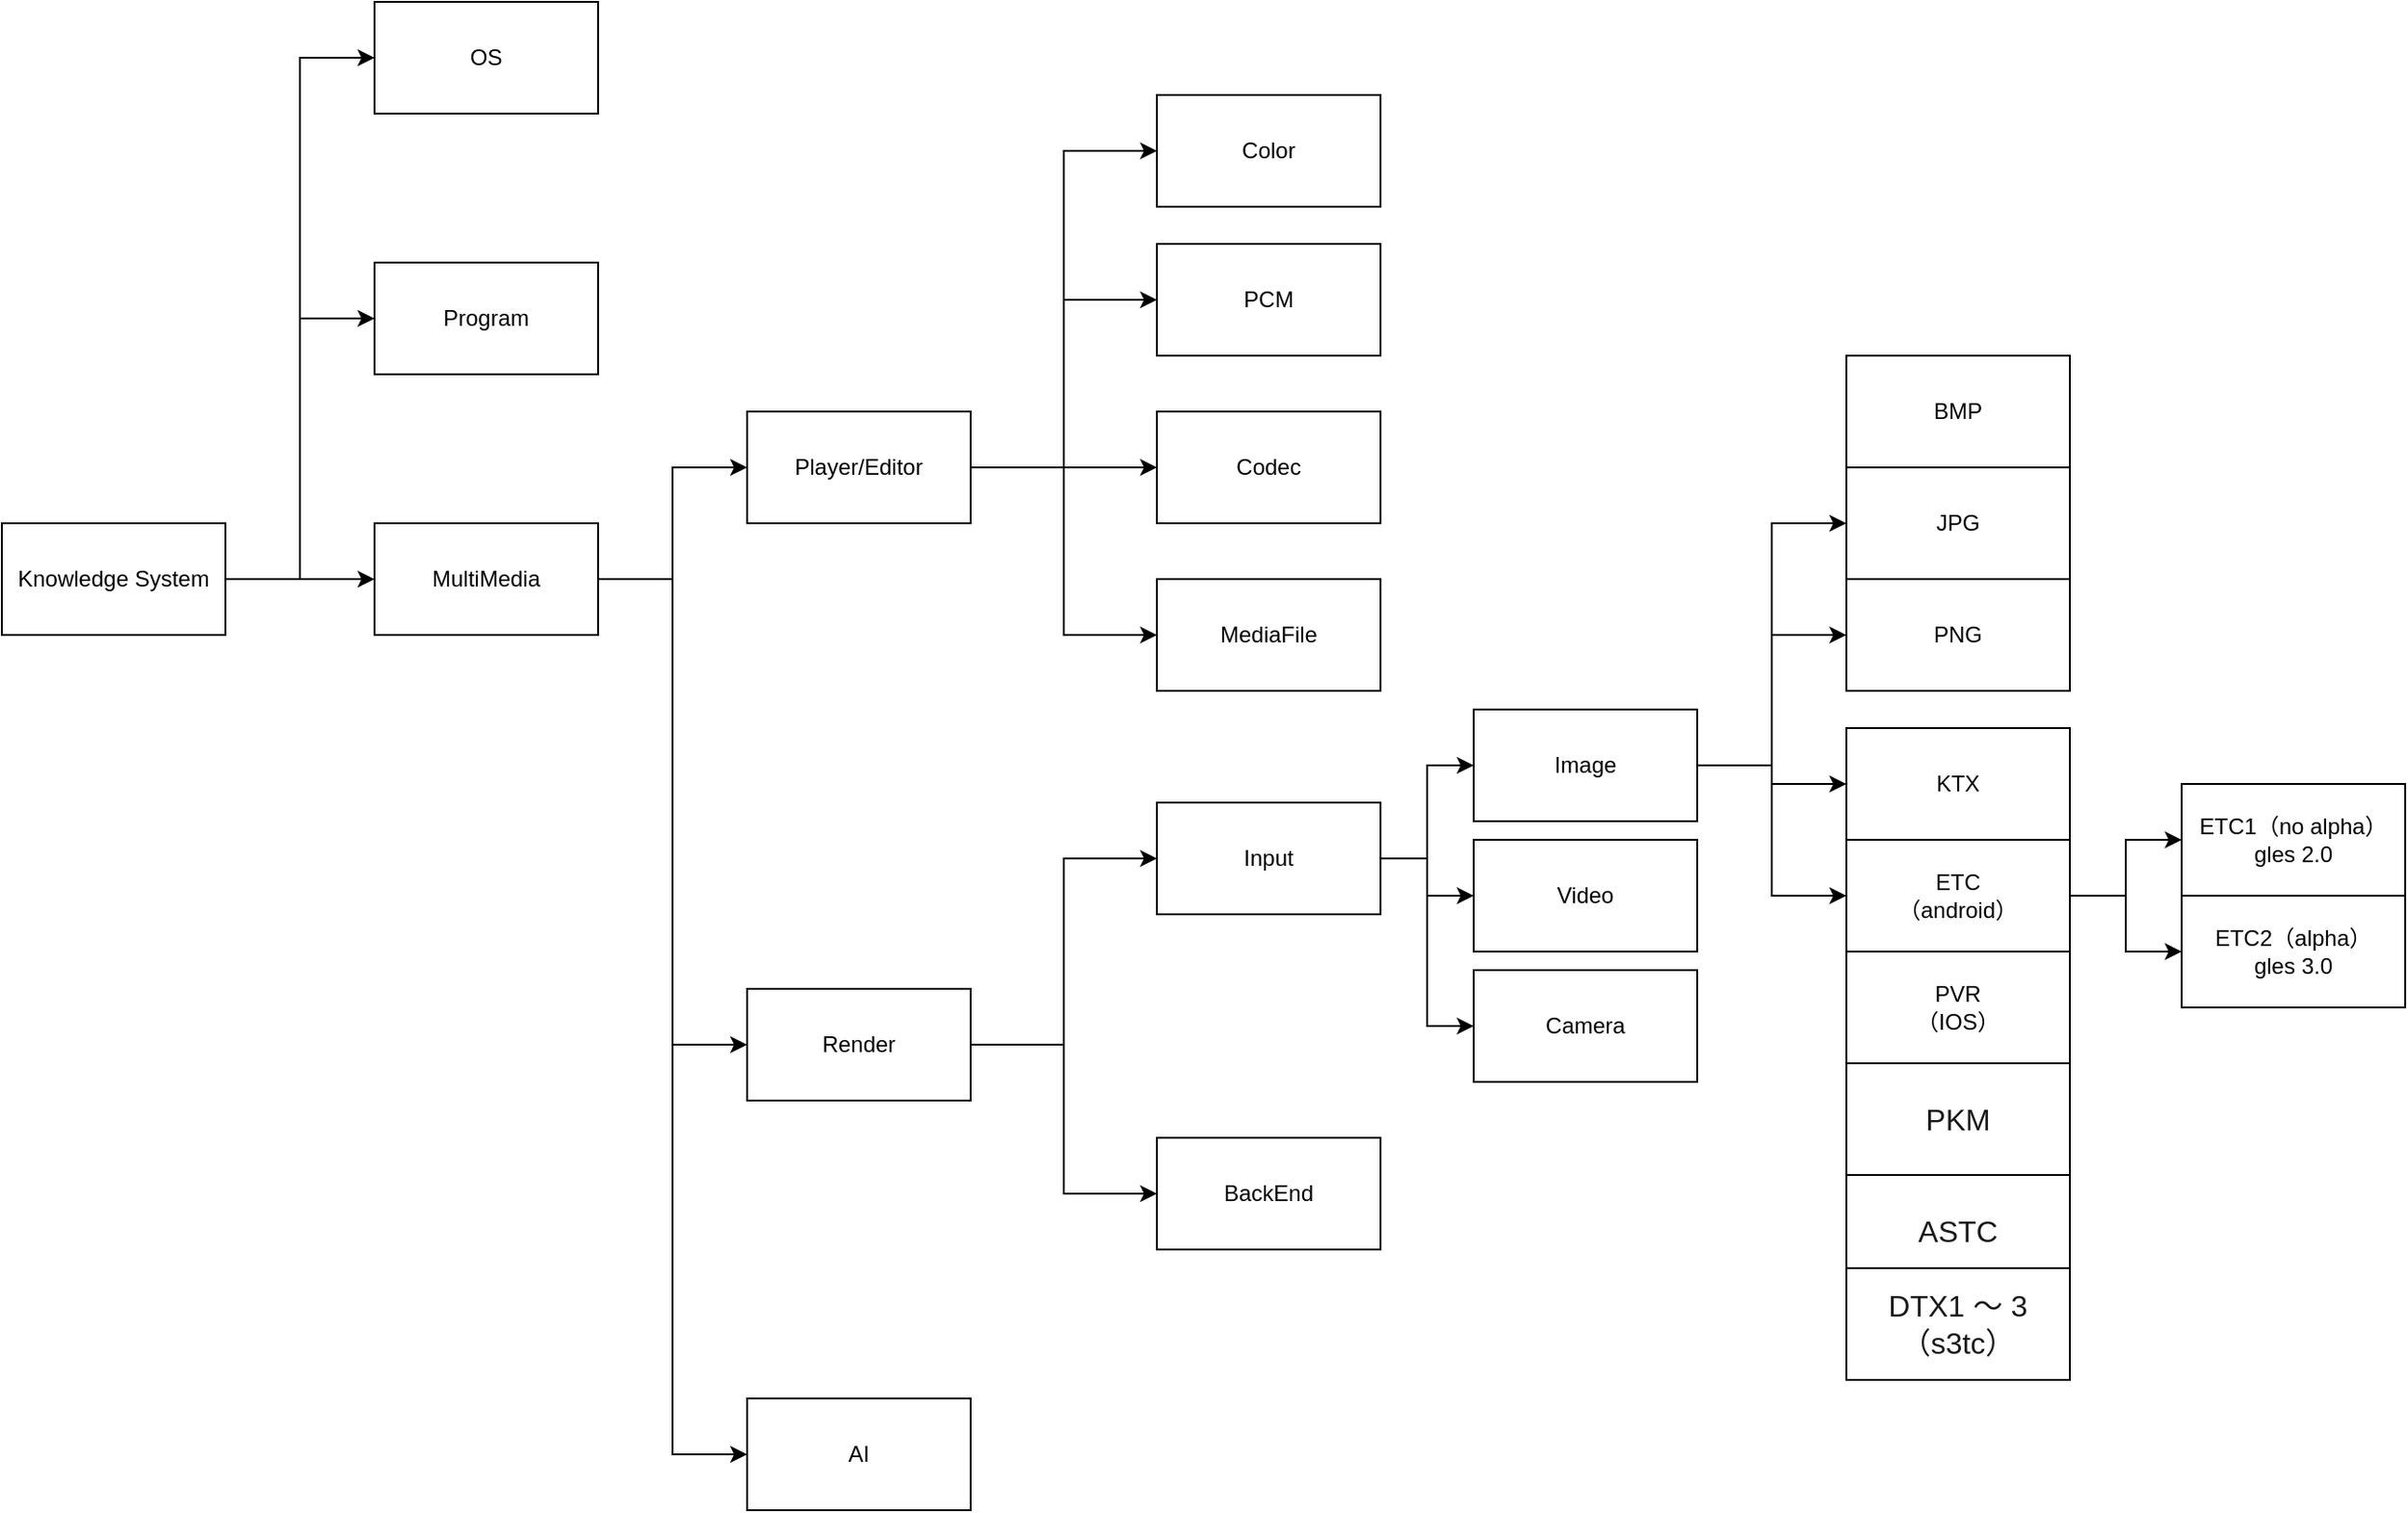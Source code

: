 <mxfile version="15.9.4" type="github">
  <diagram id="-8n35G8wWFrllf_d6P62" name="Page-1">
    <mxGraphModel dx="1298" dy="841" grid="1" gridSize="10" guides="1" tooltips="1" connect="1" arrows="1" fold="1" page="1" pageScale="1" pageWidth="827" pageHeight="1169" math="0" shadow="0">
      <root>
        <mxCell id="0" />
        <mxCell id="1" parent="0" />
        <mxCell id="N_alkpdlt-aL1FBQk0Id-3" value="" style="edgeStyle=orthogonalEdgeStyle;rounded=0;orthogonalLoop=1;jettySize=auto;html=1;" edge="1" parent="1" source="N_alkpdlt-aL1FBQk0Id-1" target="N_alkpdlt-aL1FBQk0Id-2">
          <mxGeometry relative="1" as="geometry" />
        </mxCell>
        <mxCell id="N_alkpdlt-aL1FBQk0Id-4" style="edgeStyle=orthogonalEdgeStyle;rounded=0;orthogonalLoop=1;jettySize=auto;html=1;entryX=0;entryY=0.5;entryDx=0;entryDy=0;" edge="1" parent="1" source="N_alkpdlt-aL1FBQk0Id-1" target="N_alkpdlt-aL1FBQk0Id-5">
          <mxGeometry relative="1" as="geometry">
            <mxPoint x="210" y="220" as="targetPoint" />
          </mxGeometry>
        </mxCell>
        <mxCell id="N_alkpdlt-aL1FBQk0Id-11" style="edgeStyle=orthogonalEdgeStyle;rounded=0;orthogonalLoop=1;jettySize=auto;html=1;entryX=0;entryY=0.5;entryDx=0;entryDy=0;" edge="1" parent="1" source="N_alkpdlt-aL1FBQk0Id-1" target="N_alkpdlt-aL1FBQk0Id-10">
          <mxGeometry relative="1" as="geometry" />
        </mxCell>
        <mxCell id="N_alkpdlt-aL1FBQk0Id-1" value="Knowledge System" style="whiteSpace=wrap;html=1;" vertex="1" parent="1">
          <mxGeometry x="50" y="330" width="120" height="60" as="geometry" />
        </mxCell>
        <mxCell id="N_alkpdlt-aL1FBQk0Id-7" value="" style="edgeStyle=orthogonalEdgeStyle;rounded=0;orthogonalLoop=1;jettySize=auto;html=1;" edge="1" parent="1" source="N_alkpdlt-aL1FBQk0Id-2" target="N_alkpdlt-aL1FBQk0Id-6">
          <mxGeometry relative="1" as="geometry" />
        </mxCell>
        <mxCell id="N_alkpdlt-aL1FBQk0Id-9" style="edgeStyle=orthogonalEdgeStyle;rounded=0;orthogonalLoop=1;jettySize=auto;html=1;entryX=0;entryY=0.5;entryDx=0;entryDy=0;" edge="1" parent="1" source="N_alkpdlt-aL1FBQk0Id-2" target="N_alkpdlt-aL1FBQk0Id-8">
          <mxGeometry relative="1" as="geometry" />
        </mxCell>
        <mxCell id="N_alkpdlt-aL1FBQk0Id-19" style="edgeStyle=orthogonalEdgeStyle;rounded=0;orthogonalLoop=1;jettySize=auto;html=1;entryX=0;entryY=0.5;entryDx=0;entryDy=0;" edge="1" parent="1" source="N_alkpdlt-aL1FBQk0Id-2" target="N_alkpdlt-aL1FBQk0Id-18">
          <mxGeometry relative="1" as="geometry" />
        </mxCell>
        <mxCell id="N_alkpdlt-aL1FBQk0Id-2" value="MultiMedia" style="whiteSpace=wrap;html=1;" vertex="1" parent="1">
          <mxGeometry x="250" y="330" width="120" height="60" as="geometry" />
        </mxCell>
        <mxCell id="N_alkpdlt-aL1FBQk0Id-5" value="Program" style="whiteSpace=wrap;html=1;" vertex="1" parent="1">
          <mxGeometry x="250" y="190" width="120" height="60" as="geometry" />
        </mxCell>
        <mxCell id="N_alkpdlt-aL1FBQk0Id-13" value="" style="edgeStyle=orthogonalEdgeStyle;rounded=0;orthogonalLoop=1;jettySize=auto;html=1;entryX=0;entryY=0.5;entryDx=0;entryDy=0;" edge="1" parent="1" source="N_alkpdlt-aL1FBQk0Id-6" target="N_alkpdlt-aL1FBQk0Id-12">
          <mxGeometry relative="1" as="geometry" />
        </mxCell>
        <mxCell id="N_alkpdlt-aL1FBQk0Id-15" style="edgeStyle=orthogonalEdgeStyle;rounded=0;orthogonalLoop=1;jettySize=auto;html=1;entryX=0;entryY=0.5;entryDx=0;entryDy=0;" edge="1" parent="1" source="N_alkpdlt-aL1FBQk0Id-6" target="N_alkpdlt-aL1FBQk0Id-14">
          <mxGeometry relative="1" as="geometry" />
        </mxCell>
        <mxCell id="N_alkpdlt-aL1FBQk0Id-17" style="edgeStyle=orthogonalEdgeStyle;rounded=0;orthogonalLoop=1;jettySize=auto;html=1;entryX=0;entryY=0.5;entryDx=0;entryDy=0;" edge="1" parent="1" source="N_alkpdlt-aL1FBQk0Id-6" target="N_alkpdlt-aL1FBQk0Id-16">
          <mxGeometry relative="1" as="geometry" />
        </mxCell>
        <mxCell id="N_alkpdlt-aL1FBQk0Id-21" style="edgeStyle=orthogonalEdgeStyle;rounded=0;orthogonalLoop=1;jettySize=auto;html=1;entryX=0;entryY=0.5;entryDx=0;entryDy=0;" edge="1" parent="1" source="N_alkpdlt-aL1FBQk0Id-6" target="N_alkpdlt-aL1FBQk0Id-20">
          <mxGeometry relative="1" as="geometry" />
        </mxCell>
        <mxCell id="N_alkpdlt-aL1FBQk0Id-6" value="Player/Editor" style="whiteSpace=wrap;html=1;" vertex="1" parent="1">
          <mxGeometry x="450" y="270" width="120" height="60" as="geometry" />
        </mxCell>
        <mxCell id="N_alkpdlt-aL1FBQk0Id-23" style="edgeStyle=orthogonalEdgeStyle;rounded=0;orthogonalLoop=1;jettySize=auto;html=1;entryX=0;entryY=0.5;entryDx=0;entryDy=0;" edge="1" parent="1" source="N_alkpdlt-aL1FBQk0Id-8" target="N_alkpdlt-aL1FBQk0Id-22">
          <mxGeometry relative="1" as="geometry" />
        </mxCell>
        <mxCell id="N_alkpdlt-aL1FBQk0Id-31" style="edgeStyle=orthogonalEdgeStyle;rounded=0;orthogonalLoop=1;jettySize=auto;html=1;entryX=0;entryY=0.5;entryDx=0;entryDy=0;" edge="1" parent="1" source="N_alkpdlt-aL1FBQk0Id-8" target="N_alkpdlt-aL1FBQk0Id-30">
          <mxGeometry relative="1" as="geometry" />
        </mxCell>
        <mxCell id="N_alkpdlt-aL1FBQk0Id-8" value="Render" style="whiteSpace=wrap;html=1;" vertex="1" parent="1">
          <mxGeometry x="450" y="580" width="120" height="60" as="geometry" />
        </mxCell>
        <mxCell id="N_alkpdlt-aL1FBQk0Id-10" value="OS" style="whiteSpace=wrap;html=1;" vertex="1" parent="1">
          <mxGeometry x="250" y="50" width="120" height="60" as="geometry" />
        </mxCell>
        <mxCell id="N_alkpdlt-aL1FBQk0Id-12" value="Color" style="whiteSpace=wrap;html=1;" vertex="1" parent="1">
          <mxGeometry x="670" y="100" width="120" height="60" as="geometry" />
        </mxCell>
        <mxCell id="N_alkpdlt-aL1FBQk0Id-14" value="PCM" style="whiteSpace=wrap;html=1;" vertex="1" parent="1">
          <mxGeometry x="670" y="180" width="120" height="60" as="geometry" />
        </mxCell>
        <mxCell id="N_alkpdlt-aL1FBQk0Id-16" value="Codec" style="whiteSpace=wrap;html=1;" vertex="1" parent="1">
          <mxGeometry x="670" y="270" width="120" height="60" as="geometry" />
        </mxCell>
        <mxCell id="N_alkpdlt-aL1FBQk0Id-18" value="AI" style="whiteSpace=wrap;html=1;" vertex="1" parent="1">
          <mxGeometry x="450" y="800" width="120" height="60" as="geometry" />
        </mxCell>
        <mxCell id="N_alkpdlt-aL1FBQk0Id-20" value="MediaFile" style="whiteSpace=wrap;html=1;" vertex="1" parent="1">
          <mxGeometry x="670" y="360" width="120" height="60" as="geometry" />
        </mxCell>
        <mxCell id="N_alkpdlt-aL1FBQk0Id-27" style="edgeStyle=orthogonalEdgeStyle;rounded=0;orthogonalLoop=1;jettySize=auto;html=1;entryX=0;entryY=0.5;entryDx=0;entryDy=0;" edge="1" parent="1" source="N_alkpdlt-aL1FBQk0Id-22" target="N_alkpdlt-aL1FBQk0Id-24">
          <mxGeometry relative="1" as="geometry" />
        </mxCell>
        <mxCell id="N_alkpdlt-aL1FBQk0Id-28" style="edgeStyle=orthogonalEdgeStyle;rounded=0;orthogonalLoop=1;jettySize=auto;html=1;entryX=0;entryY=0.5;entryDx=0;entryDy=0;" edge="1" parent="1" source="N_alkpdlt-aL1FBQk0Id-22" target="N_alkpdlt-aL1FBQk0Id-25">
          <mxGeometry relative="1" as="geometry" />
        </mxCell>
        <mxCell id="N_alkpdlt-aL1FBQk0Id-29" style="edgeStyle=orthogonalEdgeStyle;rounded=0;orthogonalLoop=1;jettySize=auto;html=1;entryX=0;entryY=0.5;entryDx=0;entryDy=0;" edge="1" parent="1" source="N_alkpdlt-aL1FBQk0Id-22" target="N_alkpdlt-aL1FBQk0Id-26">
          <mxGeometry relative="1" as="geometry" />
        </mxCell>
        <mxCell id="N_alkpdlt-aL1FBQk0Id-22" value="Input" style="whiteSpace=wrap;html=1;" vertex="1" parent="1">
          <mxGeometry x="670" y="480" width="120" height="60" as="geometry" />
        </mxCell>
        <mxCell id="N_alkpdlt-aL1FBQk0Id-33" value="" style="edgeStyle=orthogonalEdgeStyle;rounded=0;orthogonalLoop=1;jettySize=auto;html=1;entryX=0;entryY=0.5;entryDx=0;entryDy=0;" edge="1" parent="1" source="N_alkpdlt-aL1FBQk0Id-24" target="N_alkpdlt-aL1FBQk0Id-32">
          <mxGeometry relative="1" as="geometry">
            <mxPoint x="1030" y="350" as="targetPoint" />
          </mxGeometry>
        </mxCell>
        <mxCell id="N_alkpdlt-aL1FBQk0Id-36" style="edgeStyle=orthogonalEdgeStyle;rounded=0;orthogonalLoop=1;jettySize=auto;html=1;entryX=0;entryY=0.5;entryDx=0;entryDy=0;" edge="1" parent="1" source="N_alkpdlt-aL1FBQk0Id-24" target="N_alkpdlt-aL1FBQk0Id-34">
          <mxGeometry relative="1" as="geometry" />
        </mxCell>
        <mxCell id="N_alkpdlt-aL1FBQk0Id-37" style="edgeStyle=orthogonalEdgeStyle;rounded=0;orthogonalLoop=1;jettySize=auto;html=1;entryX=0;entryY=0.5;entryDx=0;entryDy=0;" edge="1" parent="1" source="N_alkpdlt-aL1FBQk0Id-24" target="N_alkpdlt-aL1FBQk0Id-35">
          <mxGeometry relative="1" as="geometry" />
        </mxCell>
        <mxCell id="N_alkpdlt-aL1FBQk0Id-39" style="edgeStyle=orthogonalEdgeStyle;rounded=0;orthogonalLoop=1;jettySize=auto;html=1;entryX=0;entryY=0.5;entryDx=0;entryDy=0;" edge="1" parent="1" source="N_alkpdlt-aL1FBQk0Id-24" target="N_alkpdlt-aL1FBQk0Id-38">
          <mxGeometry relative="1" as="geometry" />
        </mxCell>
        <mxCell id="N_alkpdlt-aL1FBQk0Id-24" value="Image" style="whiteSpace=wrap;html=1;" vertex="1" parent="1">
          <mxGeometry x="840" y="430" width="120" height="60" as="geometry" />
        </mxCell>
        <mxCell id="N_alkpdlt-aL1FBQk0Id-25" value="Video" style="whiteSpace=wrap;html=1;" vertex="1" parent="1">
          <mxGeometry x="840" y="500" width="120" height="60" as="geometry" />
        </mxCell>
        <mxCell id="N_alkpdlt-aL1FBQk0Id-26" value="Camera" style="whiteSpace=wrap;html=1;" vertex="1" parent="1">
          <mxGeometry x="840" y="570" width="120" height="60" as="geometry" />
        </mxCell>
        <mxCell id="N_alkpdlt-aL1FBQk0Id-30" value="BackEnd" style="whiteSpace=wrap;html=1;" vertex="1" parent="1">
          <mxGeometry x="670" y="660" width="120" height="60" as="geometry" />
        </mxCell>
        <mxCell id="N_alkpdlt-aL1FBQk0Id-32" value="JPG" style="whiteSpace=wrap;html=1;" vertex="1" parent="1">
          <mxGeometry x="1040" y="300" width="120" height="60" as="geometry" />
        </mxCell>
        <mxCell id="N_alkpdlt-aL1FBQk0Id-34" value="PNG" style="whiteSpace=wrap;html=1;" vertex="1" parent="1">
          <mxGeometry x="1040" y="360" width="120" height="60" as="geometry" />
        </mxCell>
        <mxCell id="N_alkpdlt-aL1FBQk0Id-35" value="KTX" style="whiteSpace=wrap;html=1;" vertex="1" parent="1">
          <mxGeometry x="1040" y="440" width="120" height="60" as="geometry" />
        </mxCell>
        <mxCell id="N_alkpdlt-aL1FBQk0Id-41" value="" style="edgeStyle=orthogonalEdgeStyle;rounded=0;orthogonalLoop=1;jettySize=auto;html=1;" edge="1" parent="1" source="N_alkpdlt-aL1FBQk0Id-38" target="N_alkpdlt-aL1FBQk0Id-40">
          <mxGeometry relative="1" as="geometry" />
        </mxCell>
        <mxCell id="N_alkpdlt-aL1FBQk0Id-43" style="edgeStyle=orthogonalEdgeStyle;rounded=0;orthogonalLoop=1;jettySize=auto;html=1;entryX=0;entryY=0.5;entryDx=0;entryDy=0;" edge="1" parent="1" source="N_alkpdlt-aL1FBQk0Id-38" target="N_alkpdlt-aL1FBQk0Id-42">
          <mxGeometry relative="1" as="geometry" />
        </mxCell>
        <mxCell id="N_alkpdlt-aL1FBQk0Id-38" value="ETC&lt;br&gt;（android）" style="whiteSpace=wrap;html=1;" vertex="1" parent="1">
          <mxGeometry x="1040" y="500" width="120" height="60" as="geometry" />
        </mxCell>
        <mxCell id="N_alkpdlt-aL1FBQk0Id-40" value="ETC1（no alpha）&lt;br&gt;gles 2.0" style="whiteSpace=wrap;html=1;" vertex="1" parent="1">
          <mxGeometry x="1220" y="470" width="120" height="60" as="geometry" />
        </mxCell>
        <mxCell id="N_alkpdlt-aL1FBQk0Id-42" value="ETC2（alpha）&lt;br&gt;gles 3.0" style="whiteSpace=wrap;html=1;" vertex="1" parent="1">
          <mxGeometry x="1220" y="530" width="120" height="60" as="geometry" />
        </mxCell>
        <mxCell id="N_alkpdlt-aL1FBQk0Id-44" value="PVR&lt;br&gt;（IOS）" style="whiteSpace=wrap;html=1;" vertex="1" parent="1">
          <mxGeometry x="1040" y="560" width="120" height="60" as="geometry" />
        </mxCell>
        <mxCell id="N_alkpdlt-aL1FBQk0Id-45" value="&lt;span style=&quot;color: rgba(0 , 0 , 0 , 0.9) ; font-family: , &amp;#34;blinkmacsystemfont&amp;#34; , &amp;#34;helvetica neue&amp;#34; , &amp;#34;pingfang sc&amp;#34; , &amp;#34;hiragino sans gb&amp;#34; , &amp;#34;microsoft yahei ui&amp;#34; , &amp;#34;microsoft yahei&amp;#34; , &amp;#34;arial&amp;#34; , sans-serif ; font-size: 16px ; background-color: rgb(255 , 255 , 255)&quot;&gt;PKM&lt;/span&gt;" style="rounded=0;whiteSpace=wrap;html=1;" vertex="1" parent="1">
          <mxGeometry x="1040" y="620" width="120" height="60" as="geometry" />
        </mxCell>
        <mxCell id="N_alkpdlt-aL1FBQk0Id-46" value="&lt;span style=&quot;color: rgba(0 , 0 , 0 , 0.9) ; font-family: , &amp;#34;blinkmacsystemfont&amp;#34; , &amp;#34;helvetica neue&amp;#34; , &amp;#34;pingfang sc&amp;#34; , &amp;#34;hiragino sans gb&amp;#34; , &amp;#34;microsoft yahei ui&amp;#34; , &amp;#34;microsoft yahei&amp;#34; , &amp;#34;arial&amp;#34; , sans-serif ; font-size: 16px ; background-color: rgb(255 , 255 , 255)&quot;&gt;ASTC&lt;/span&gt;" style="rounded=0;whiteSpace=wrap;html=1;" vertex="1" parent="1">
          <mxGeometry x="1040" y="680" width="120" height="60" as="geometry" />
        </mxCell>
        <mxCell id="N_alkpdlt-aL1FBQk0Id-47" value="BMP" style="whiteSpace=wrap;html=1;" vertex="1" parent="1">
          <mxGeometry x="1040" y="240" width="120" height="60" as="geometry" />
        </mxCell>
        <mxCell id="N_alkpdlt-aL1FBQk0Id-48" value="&lt;span style=&quot;color: rgba(0 , 0 , 0 , 0.9) ; font-family: , &amp;#34;blinkmacsystemfont&amp;#34; , &amp;#34;helvetica neue&amp;#34; , &amp;#34;pingfang sc&amp;#34; , &amp;#34;hiragino sans gb&amp;#34; , &amp;#34;microsoft yahei ui&amp;#34; , &amp;#34;microsoft yahei&amp;#34; , &amp;#34;arial&amp;#34; , sans-serif ; font-size: 16px ; background-color: rgb(255 , 255 , 255)&quot;&gt;DTX1 ～ 3&lt;br&gt;（s3tc）&lt;br&gt;&lt;/span&gt;" style="rounded=0;whiteSpace=wrap;html=1;" vertex="1" parent="1">
          <mxGeometry x="1040" y="730" width="120" height="60" as="geometry" />
        </mxCell>
      </root>
    </mxGraphModel>
  </diagram>
</mxfile>
